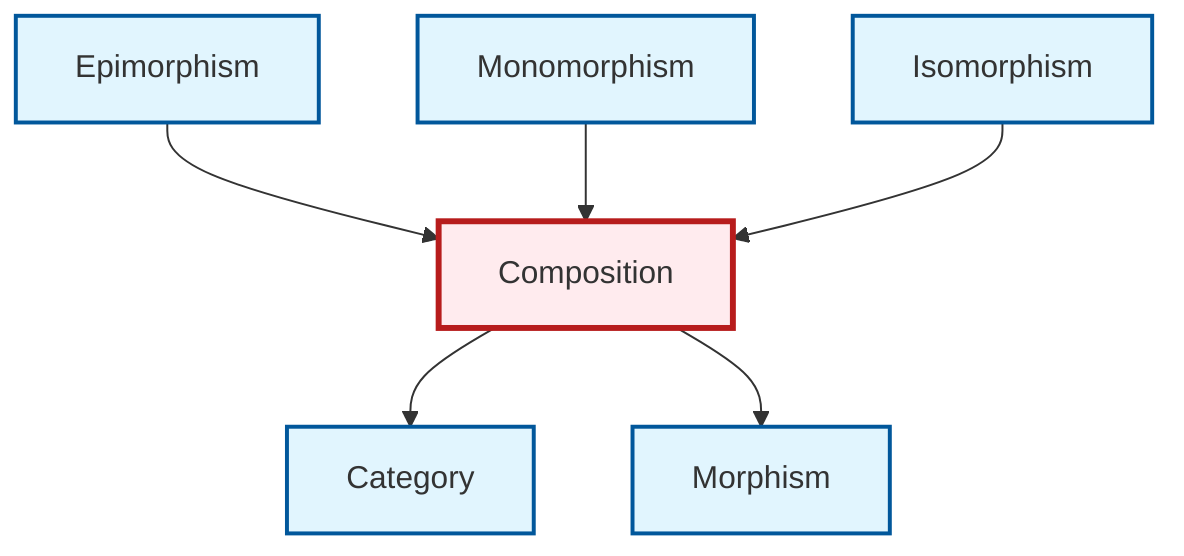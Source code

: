 graph TD
    classDef definition fill:#e1f5fe,stroke:#01579b,stroke-width:2px
    classDef theorem fill:#f3e5f5,stroke:#4a148c,stroke-width:2px
    classDef axiom fill:#fff3e0,stroke:#e65100,stroke-width:2px
    classDef example fill:#e8f5e9,stroke:#1b5e20,stroke-width:2px
    classDef current fill:#ffebee,stroke:#b71c1c,stroke-width:3px
    def-category["Category"]:::definition
    def-isomorphism["Isomorphism"]:::definition
    def-epimorphism["Epimorphism"]:::definition
    def-composition["Composition"]:::definition
    def-monomorphism["Monomorphism"]:::definition
    def-morphism["Morphism"]:::definition
    def-epimorphism --> def-composition
    def-monomorphism --> def-composition
    def-composition --> def-category
    def-isomorphism --> def-composition
    def-composition --> def-morphism
    class def-composition current